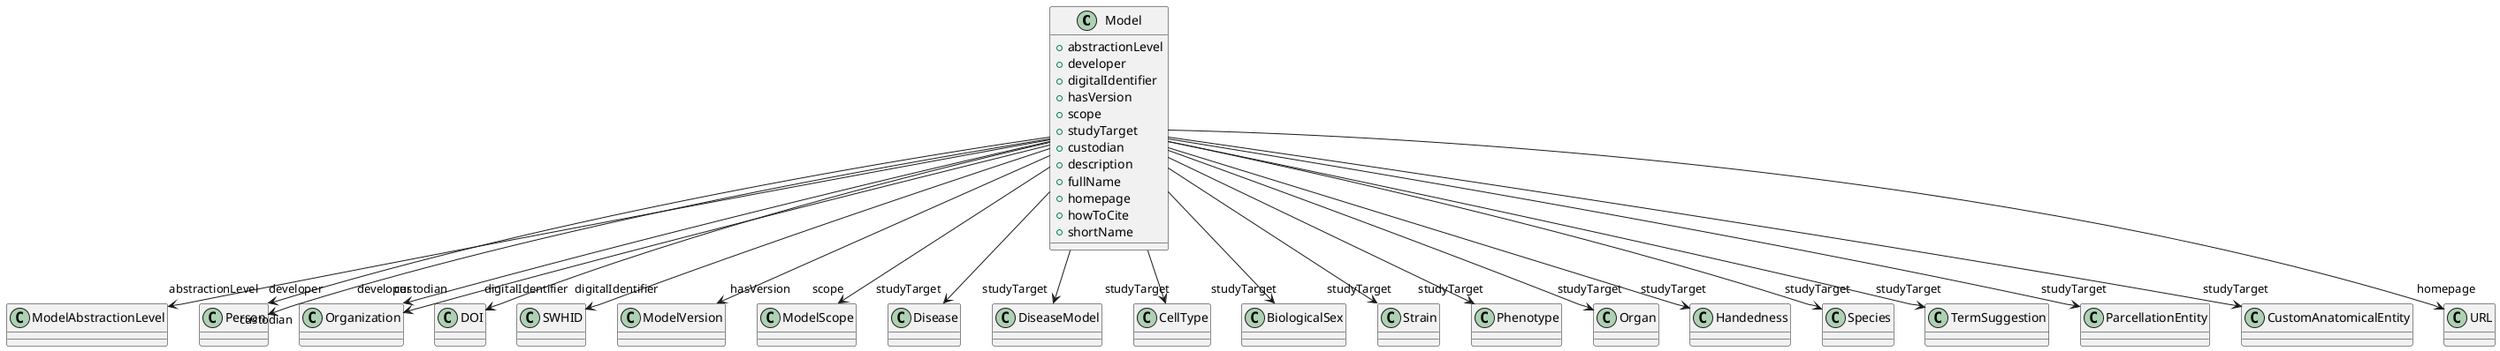 @startuml
class Model {
+abstractionLevel
+developer
+digitalIdentifier
+hasVersion
+scope
+studyTarget
+custodian
+description
+fullName
+homepage
+howToCite
+shortName

}
Model -d-> "abstractionLevel" ModelAbstractionLevel
Model -d-> "developer" Person
Model -d-> "developer" Organization
Model -d-> "digitalIdentifier" DOI
Model -d-> "digitalIdentifier" SWHID
Model -d-> "hasVersion" ModelVersion
Model -d-> "scope" ModelScope
Model -d-> "studyTarget" Disease
Model -d-> "studyTarget" DiseaseModel
Model -d-> "studyTarget" CellType
Model -d-> "studyTarget" BiologicalSex
Model -d-> "studyTarget" Strain
Model -d-> "studyTarget" Phenotype
Model -d-> "studyTarget" Organ
Model -d-> "studyTarget" Handedness
Model -d-> "studyTarget" Species
Model -d-> "studyTarget" TermSuggestion
Model -d-> "studyTarget" ParcellationEntity
Model -d-> "studyTarget" CustomAnatomicalEntity
Model -d-> "custodian" Person
Model -d-> "custodian" Organization
Model -d-> "homepage" URL

@enduml